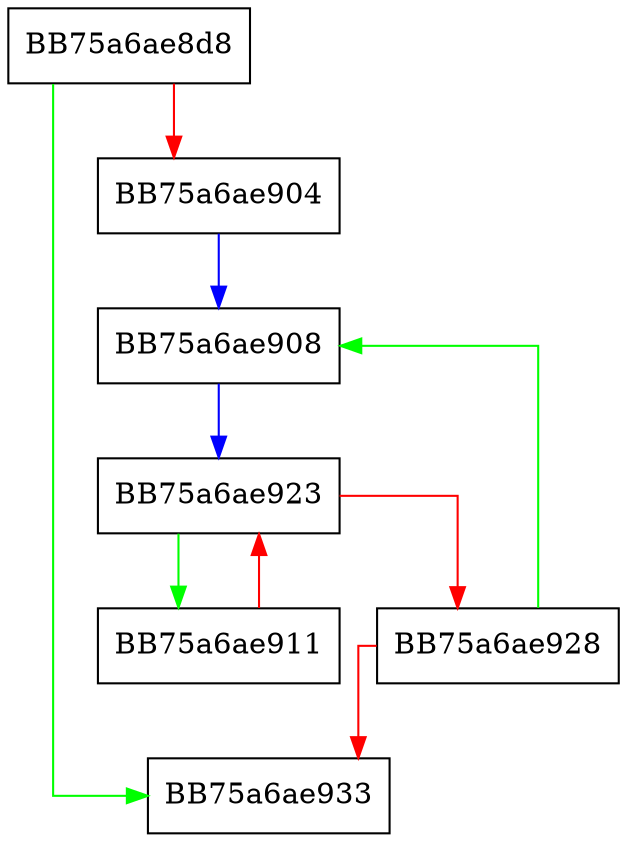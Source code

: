 digraph reindexDatabases {
  node [shape="box"];
  graph [splines=ortho];
  BB75a6ae8d8 -> BB75a6ae933 [color="green"];
  BB75a6ae8d8 -> BB75a6ae904 [color="red"];
  BB75a6ae904 -> BB75a6ae908 [color="blue"];
  BB75a6ae908 -> BB75a6ae923 [color="blue"];
  BB75a6ae911 -> BB75a6ae923 [color="red"];
  BB75a6ae923 -> BB75a6ae911 [color="green"];
  BB75a6ae923 -> BB75a6ae928 [color="red"];
  BB75a6ae928 -> BB75a6ae908 [color="green"];
  BB75a6ae928 -> BB75a6ae933 [color="red"];
}